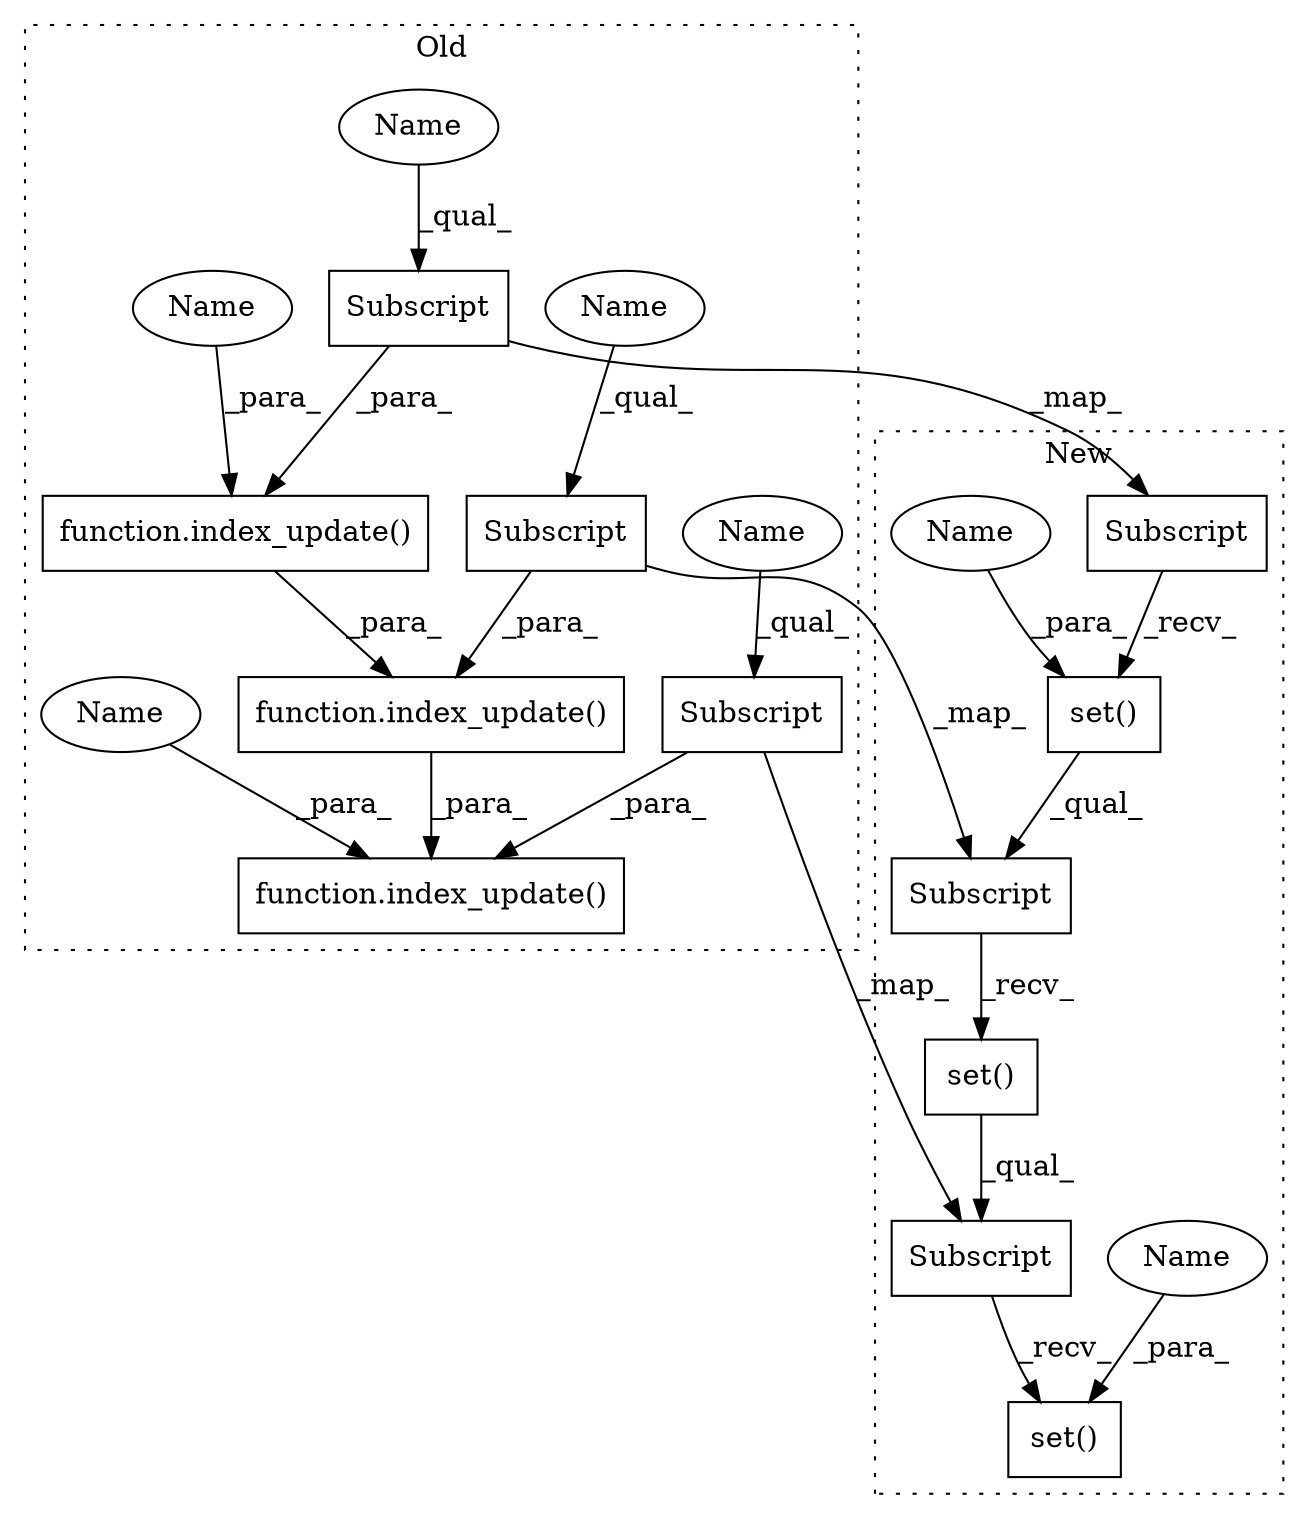 digraph G {
subgraph cluster0 {
1 [label="function.index_update()" a="75" s="1268,1299" l="13,1" shape="box"];
3 [label="Subscript" a="63" s="1284,0" l="11,0" shape="box"];
5 [label="function.index_update()" a="75" s="1132,1163" l="13,1" shape="box"];
6 [label="Subscript" a="63" s="1148,0" l="11,0" shape="box"];
10 [label="Subscript" a="63" s="1193,0" l="11,0" shape="box"];
12 [label="function.index_update()" a="75" s="1177,1208" l="13,1" shape="box"];
13 [label="Name" a="87" s="1193" l="5" shape="ellipse"];
14 [label="Name" a="87" s="1284" l="5" shape="ellipse"];
15 [label="Name" a="87" s="1148" l="5" shape="ellipse"];
16 [label="Name" a="87" s="1161" l="2" shape="ellipse"];
17 [label="Name" a="87" s="1297" l="2" shape="ellipse"];
label = "Old";
style="dotted";
}
subgraph cluster1 {
2 [label="set()" a="75" s="1025,1042" l="15,1" shape="box"];
4 [label="Subscript" a="63" s="1119,0" l="10,0" shape="box"];
7 [label="Subscript" a="63" s="1025,0" l="10,0" shape="box"];
8 [label="set()" a="75" s="1119,1136" l="15,1" shape="box"];
9 [label="Subscript" a="63" s="1056,0" l="10,0" shape="box"];
11 [label="set()" a="75" s="1056,1073" l="15,1" shape="box"];
18 [label="Name" a="87" s="1134" l="2" shape="ellipse"];
19 [label="Name" a="87" s="1040" l="2" shape="ellipse"];
label = "New";
style="dotted";
}
2 -> 9 [label="_qual_"];
3 -> 1 [label="_para_"];
3 -> 4 [label="_map_"];
4 -> 8 [label="_recv_"];
5 -> 12 [label="_para_"];
6 -> 7 [label="_map_"];
6 -> 5 [label="_para_"];
7 -> 2 [label="_recv_"];
9 -> 11 [label="_recv_"];
10 -> 9 [label="_map_"];
10 -> 12 [label="_para_"];
11 -> 4 [label="_qual_"];
12 -> 1 [label="_para_"];
13 -> 10 [label="_qual_"];
14 -> 3 [label="_qual_"];
15 -> 6 [label="_qual_"];
16 -> 5 [label="_para_"];
17 -> 1 [label="_para_"];
18 -> 8 [label="_para_"];
19 -> 2 [label="_para_"];
}